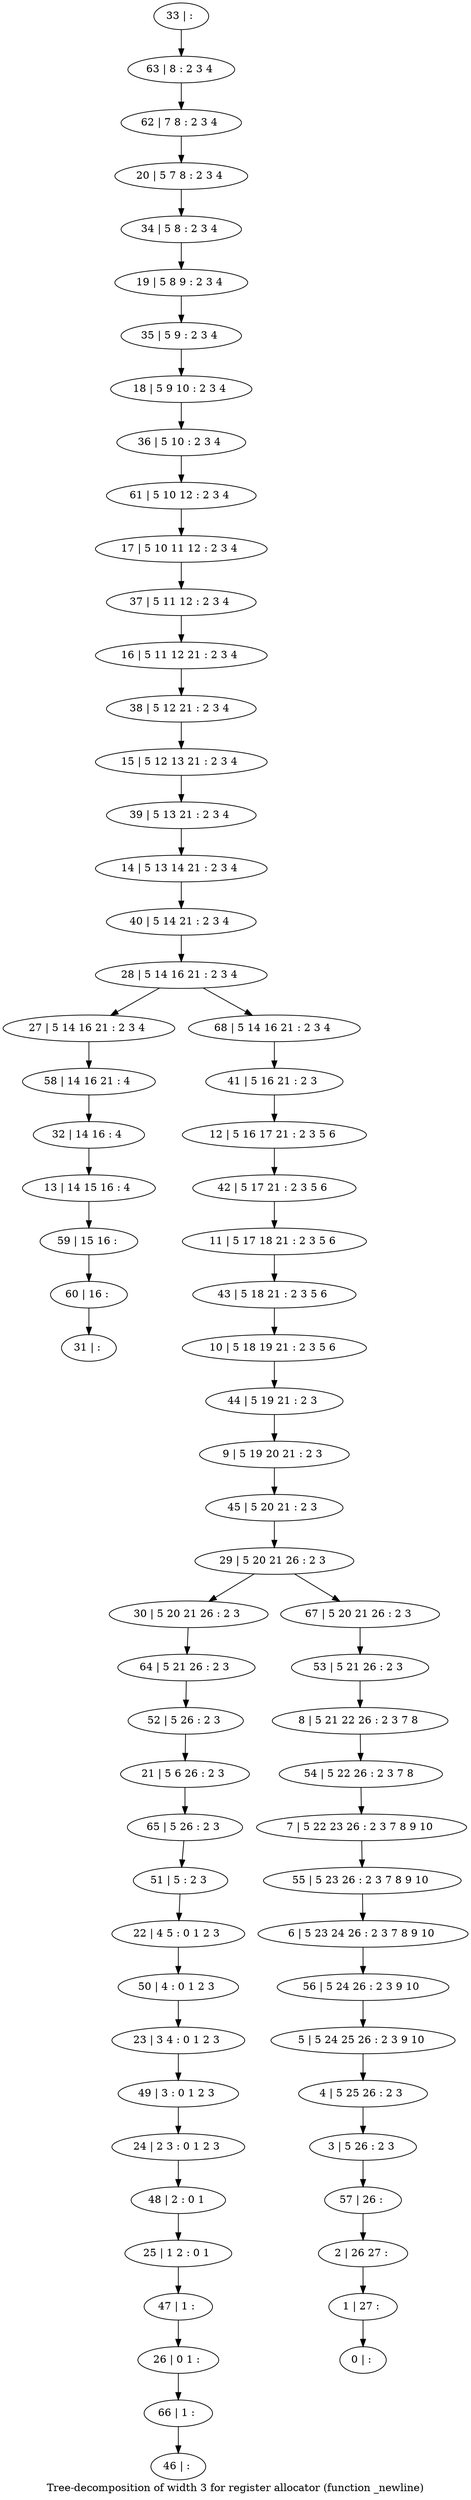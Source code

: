 digraph G {
graph [label="Tree-decomposition of width 3 for register allocator (function _newline)"]
0[label="0 | : "];
1[label="1 | 27 : "];
2[label="2 | 26 27 : "];
3[label="3 | 5 26 : 2 3 "];
4[label="4 | 5 25 26 : 2 3 "];
5[label="5 | 5 24 25 26 : 2 3 9 10 "];
6[label="6 | 5 23 24 26 : 2 3 7 8 9 10 "];
7[label="7 | 5 22 23 26 : 2 3 7 8 9 10 "];
8[label="8 | 5 21 22 26 : 2 3 7 8 "];
9[label="9 | 5 19 20 21 : 2 3 "];
10[label="10 | 5 18 19 21 : 2 3 5 6 "];
11[label="11 | 5 17 18 21 : 2 3 5 6 "];
12[label="12 | 5 16 17 21 : 2 3 5 6 "];
13[label="13 | 14 15 16 : 4 "];
14[label="14 | 5 13 14 21 : 2 3 4 "];
15[label="15 | 5 12 13 21 : 2 3 4 "];
16[label="16 | 5 11 12 21 : 2 3 4 "];
17[label="17 | 5 10 11 12 : 2 3 4 "];
18[label="18 | 5 9 10 : 2 3 4 "];
19[label="19 | 5 8 9 : 2 3 4 "];
20[label="20 | 5 7 8 : 2 3 4 "];
21[label="21 | 5 6 26 : 2 3 "];
22[label="22 | 4 5 : 0 1 2 3 "];
23[label="23 | 3 4 : 0 1 2 3 "];
24[label="24 | 2 3 : 0 1 2 3 "];
25[label="25 | 1 2 : 0 1 "];
26[label="26 | 0 1 : "];
27[label="27 | 5 14 16 21 : 2 3 4 "];
28[label="28 | 5 14 16 21 : 2 3 4 "];
29[label="29 | 5 20 21 26 : 2 3 "];
30[label="30 | 5 20 21 26 : 2 3 "];
31[label="31 | : "];
32[label="32 | 14 16 : 4 "];
33[label="33 | : "];
34[label="34 | 5 8 : 2 3 4 "];
35[label="35 | 5 9 : 2 3 4 "];
36[label="36 | 5 10 : 2 3 4 "];
37[label="37 | 5 11 12 : 2 3 4 "];
38[label="38 | 5 12 21 : 2 3 4 "];
39[label="39 | 5 13 21 : 2 3 4 "];
40[label="40 | 5 14 21 : 2 3 4 "];
41[label="41 | 5 16 21 : 2 3 "];
42[label="42 | 5 17 21 : 2 3 5 6 "];
43[label="43 | 5 18 21 : 2 3 5 6 "];
44[label="44 | 5 19 21 : 2 3 "];
45[label="45 | 5 20 21 : 2 3 "];
46[label="46 | : "];
47[label="47 | 1 : "];
48[label="48 | 2 : 0 1 "];
49[label="49 | 3 : 0 1 2 3 "];
50[label="50 | 4 : 0 1 2 3 "];
51[label="51 | 5 : 2 3 "];
52[label="52 | 5 26 : 2 3 "];
53[label="53 | 5 21 26 : 2 3 "];
54[label="54 | 5 22 26 : 2 3 7 8 "];
55[label="55 | 5 23 26 : 2 3 7 8 9 10 "];
56[label="56 | 5 24 26 : 2 3 9 10 "];
57[label="57 | 26 : "];
58[label="58 | 14 16 21 : 4 "];
59[label="59 | 15 16 : "];
60[label="60 | 16 : "];
61[label="61 | 5 10 12 : 2 3 4 "];
62[label="62 | 7 8 : 2 3 4 "];
63[label="63 | 8 : 2 3 4 "];
64[label="64 | 5 21 26 : 2 3 "];
65[label="65 | 5 26 : 2 3 "];
66[label="66 | 1 : "];
67[label="67 | 5 20 21 26 : 2 3 "];
68[label="68 | 5 14 16 21 : 2 3 4 "];
32->13 ;
47->26 ;
25->47 ;
48->25 ;
24->48 ;
49->24 ;
23->49 ;
50->23 ;
22->50 ;
51->22 ;
52->21 ;
58->32 ;
27->58 ;
13->59 ;
60->31 ;
59->60 ;
64->52 ;
30->64 ;
65->51 ;
21->65 ;
66->46 ;
26->66 ;
33->63 ;
63->62 ;
62->20 ;
20->34 ;
34->19 ;
19->35 ;
35->18 ;
18->36 ;
36->61 ;
61->17 ;
17->37 ;
37->16 ;
16->38 ;
38->15 ;
15->39 ;
39->14 ;
14->40 ;
40->28 ;
41->12 ;
12->42 ;
42->11 ;
11->43 ;
43->10 ;
10->44 ;
44->9 ;
9->45 ;
45->29 ;
53->8 ;
8->54 ;
54->7 ;
7->55 ;
55->6 ;
6->56 ;
56->5 ;
5->4 ;
4->3 ;
3->57 ;
57->2 ;
2->1 ;
1->0 ;
67->53 ;
68->41 ;
29->30 ;
29->67 ;
28->27 ;
28->68 ;
}
